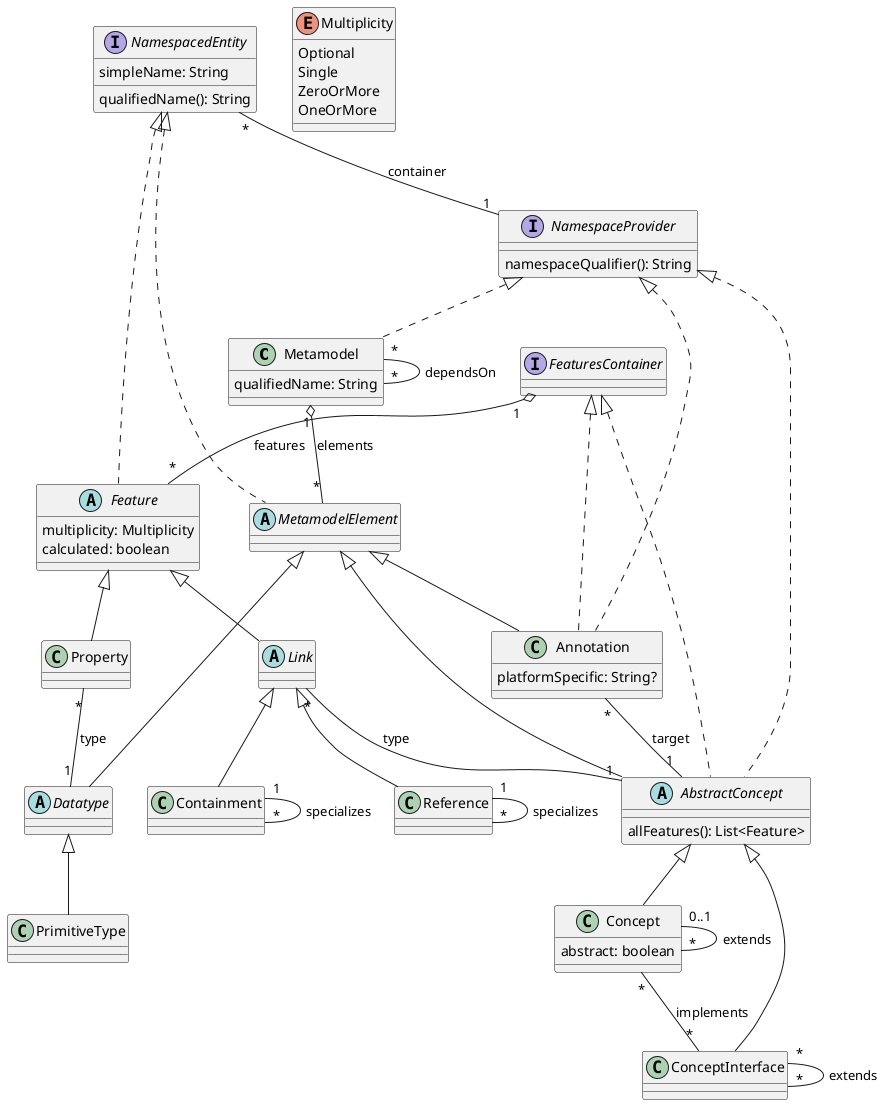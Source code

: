 @startuml

' classes

class Metamodel implements NamespaceProvider {
  qualifiedName: String
}

class Concept extends AbstractConcept {
  abstract: boolean
}

class ConceptInterface extends AbstractConcept

class PrimitiveType extends Datatype

class Annotation extends MetamodelElement implements NamespaceProvider, FeaturesContainer {
  platformSpecific: String?
}

class Containment extends Link

class Reference extends Link

class Property extends Feature

' Abstract classes

abstract class MetamodelElement implements NamespacedEntity

abstract class AbstractConcept extends MetamodelElement implements FeaturesContainer, NamespaceProvider {
  allFeatures(): List<Feature>
}

abstract class Datatype extends MetamodelElement

abstract class Feature implements NamespacedEntity {
  multiplicity: Multiplicity
  calculated: boolean
}

abstract class Link extends Feature {
}

' Interfaces

interface NamespaceProvider {
   namespaceQualifier(): String
}

interface NamespacedEntity {
  simpleName: String
  qualifiedName(): String
}

interface FeaturesContainer

' Enums

enum Multiplicity {
  Optional
  Single
  ZeroOrMore
  OneOrMore
}

' Relations

Metamodel "1" o-- "*" MetamodelElement: elements
Metamodel "*" -- "*" Metamodel: dependsOn

Concept "0..1" -- "*" Concept: extends
Concept "*" -- "*" ConceptInterface: implements

ConceptInterface "*" -- "*" ConceptInterface: extends

Annotation "*" -- "1" AbstractConcept: target

Containment "1" -- "*" Containment: specializes

Reference "1" -- "*" Reference: specializes

Property "*" -- "1" Datatype: type

Link "*" -- "1" AbstractConcept: type

NamespacedEntity "*" -- "1" NamespaceProvider: container

FeaturesContainer "1" o-- "*" Feature: features

@enduml